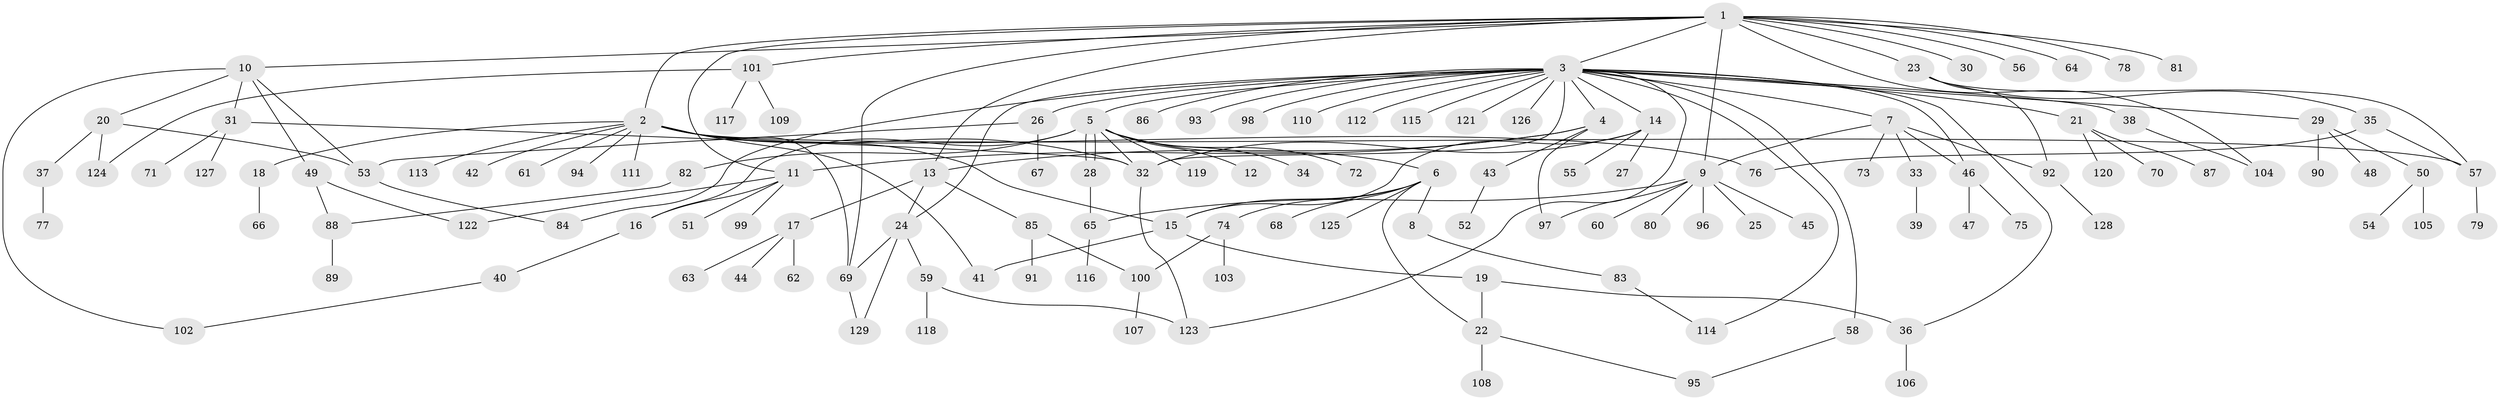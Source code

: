 // Generated by graph-tools (version 1.1) at 2025/14/03/09/25 04:14:29]
// undirected, 129 vertices, 166 edges
graph export_dot {
graph [start="1"]
  node [color=gray90,style=filled];
  1;
  2;
  3;
  4;
  5;
  6;
  7;
  8;
  9;
  10;
  11;
  12;
  13;
  14;
  15;
  16;
  17;
  18;
  19;
  20;
  21;
  22;
  23;
  24;
  25;
  26;
  27;
  28;
  29;
  30;
  31;
  32;
  33;
  34;
  35;
  36;
  37;
  38;
  39;
  40;
  41;
  42;
  43;
  44;
  45;
  46;
  47;
  48;
  49;
  50;
  51;
  52;
  53;
  54;
  55;
  56;
  57;
  58;
  59;
  60;
  61;
  62;
  63;
  64;
  65;
  66;
  67;
  68;
  69;
  70;
  71;
  72;
  73;
  74;
  75;
  76;
  77;
  78;
  79;
  80;
  81;
  82;
  83;
  84;
  85;
  86;
  87;
  88;
  89;
  90;
  91;
  92;
  93;
  94;
  95;
  96;
  97;
  98;
  99;
  100;
  101;
  102;
  103;
  104;
  105;
  106;
  107;
  108;
  109;
  110;
  111;
  112;
  113;
  114;
  115;
  116;
  117;
  118;
  119;
  120;
  121;
  122;
  123;
  124;
  125;
  126;
  127;
  128;
  129;
  1 -- 2;
  1 -- 3;
  1 -- 9;
  1 -- 10;
  1 -- 11;
  1 -- 13;
  1 -- 23;
  1 -- 30;
  1 -- 56;
  1 -- 64;
  1 -- 69;
  1 -- 78;
  1 -- 81;
  1 -- 101;
  1 -- 104;
  2 -- 15;
  2 -- 18;
  2 -- 32;
  2 -- 41;
  2 -- 42;
  2 -- 57;
  2 -- 61;
  2 -- 69;
  2 -- 76;
  2 -- 94;
  2 -- 111;
  2 -- 113;
  3 -- 4;
  3 -- 5;
  3 -- 7;
  3 -- 14;
  3 -- 21;
  3 -- 24;
  3 -- 26;
  3 -- 29;
  3 -- 32;
  3 -- 36;
  3 -- 38;
  3 -- 46;
  3 -- 58;
  3 -- 84;
  3 -- 86;
  3 -- 93;
  3 -- 98;
  3 -- 110;
  3 -- 112;
  3 -- 114;
  3 -- 115;
  3 -- 121;
  3 -- 123;
  3 -- 126;
  4 -- 11;
  4 -- 13;
  4 -- 43;
  4 -- 97;
  5 -- 6;
  5 -- 12;
  5 -- 16;
  5 -- 28;
  5 -- 28;
  5 -- 32;
  5 -- 34;
  5 -- 72;
  5 -- 82;
  5 -- 119;
  6 -- 8;
  6 -- 15;
  6 -- 22;
  6 -- 68;
  6 -- 74;
  6 -- 125;
  7 -- 9;
  7 -- 33;
  7 -- 46;
  7 -- 73;
  7 -- 92;
  8 -- 83;
  9 -- 25;
  9 -- 45;
  9 -- 60;
  9 -- 65;
  9 -- 80;
  9 -- 96;
  9 -- 97;
  10 -- 20;
  10 -- 31;
  10 -- 49;
  10 -- 53;
  10 -- 102;
  11 -- 16;
  11 -- 51;
  11 -- 99;
  11 -- 122;
  13 -- 17;
  13 -- 24;
  13 -- 85;
  14 -- 15;
  14 -- 27;
  14 -- 32;
  14 -- 55;
  15 -- 19;
  15 -- 41;
  16 -- 40;
  17 -- 44;
  17 -- 62;
  17 -- 63;
  18 -- 66;
  19 -- 22;
  19 -- 36;
  20 -- 37;
  20 -- 53;
  20 -- 124;
  21 -- 70;
  21 -- 87;
  21 -- 120;
  22 -- 95;
  22 -- 108;
  23 -- 35;
  23 -- 57;
  23 -- 92;
  24 -- 59;
  24 -- 69;
  24 -- 129;
  26 -- 53;
  26 -- 67;
  28 -- 65;
  29 -- 48;
  29 -- 50;
  29 -- 90;
  31 -- 32;
  31 -- 71;
  31 -- 127;
  32 -- 123;
  33 -- 39;
  35 -- 57;
  35 -- 76;
  36 -- 106;
  37 -- 77;
  38 -- 104;
  40 -- 102;
  43 -- 52;
  46 -- 47;
  46 -- 75;
  49 -- 88;
  49 -- 122;
  50 -- 54;
  50 -- 105;
  53 -- 84;
  57 -- 79;
  58 -- 95;
  59 -- 118;
  59 -- 123;
  65 -- 116;
  69 -- 129;
  74 -- 100;
  74 -- 103;
  82 -- 88;
  83 -- 114;
  85 -- 91;
  85 -- 100;
  88 -- 89;
  92 -- 128;
  100 -- 107;
  101 -- 109;
  101 -- 117;
  101 -- 124;
}
